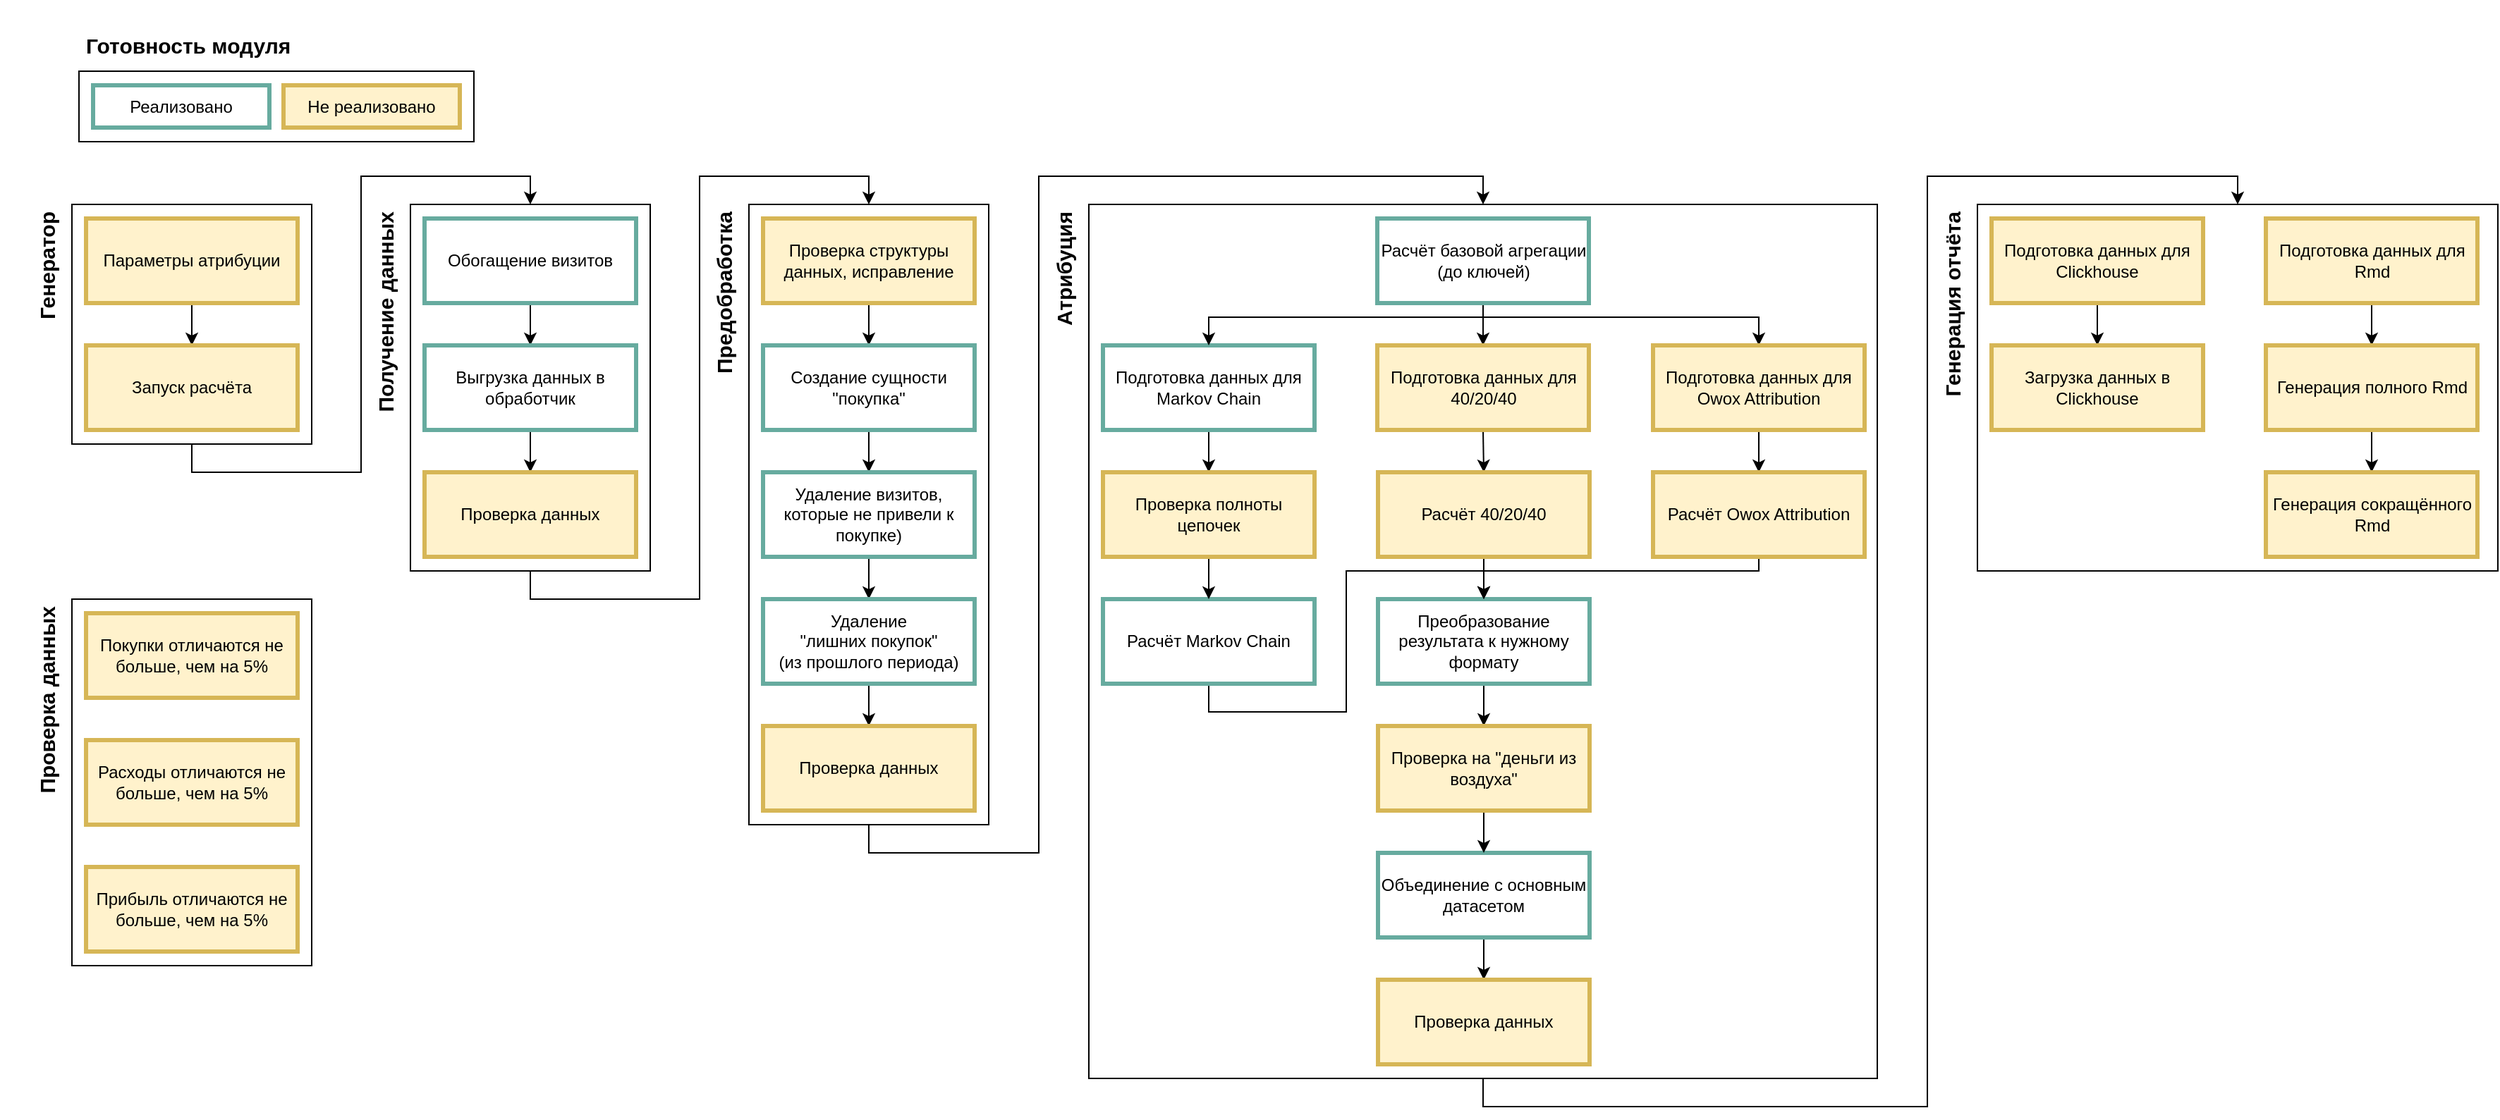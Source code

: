 <mxfile version="11.1.1" type="device"><diagram id="3tvV3ewgeRH3L51LAQ4o" name="Page-1"><mxGraphModel dx="1892" dy="1232" grid="1" gridSize="10" guides="1" tooltips="1" connect="1" arrows="1" fold="1" page="1" pageScale="1" pageWidth="827" pageHeight="1169" math="0" shadow="0"><root><mxCell id="0"/><mxCell id="1" parent="0"/><mxCell id="cCUtR0hWeZI76Yc_2WEN-41" value="" style="rounded=0;whiteSpace=wrap;html=1;" vertex="1" parent="1"><mxGeometry x="80" y="480" width="170" height="260" as="geometry"/></mxCell><mxCell id="cCUtR0hWeZI76Yc_2WEN-42" value="&lt;h1&gt;&lt;span style=&quot;font-size: 15px&quot;&gt;Проверка данных&lt;/span&gt;&lt;/h1&gt;" style="text;html=1;strokeColor=none;fillColor=none;spacing=5;spacingTop=-20;whiteSpace=wrap;overflow=hidden;rounded=0;align=right;rotation=-90;" vertex="1" parent="1"><mxGeometry x="-25" y="545" width="170" height="40" as="geometry"/></mxCell><mxCell id="cCUtR0hWeZI76Yc_2WEN-19" style="edgeStyle=orthogonalEdgeStyle;rounded=0;orthogonalLoop=1;jettySize=auto;html=1;exitX=0.5;exitY=1;exitDx=0;exitDy=0;entryX=0.5;entryY=0;entryDx=0;entryDy=0;" edge="1" parent="1" source="cCUtR0hWeZI76Yc_2WEN-13" target="cCUtR0hWeZI76Yc_2WEN-3"><mxGeometry relative="1" as="geometry"/></mxCell><mxCell id="cCUtR0hWeZI76Yc_2WEN-13" value="" style="rounded=0;whiteSpace=wrap;html=1;" vertex="1" parent="1"><mxGeometry x="320" y="200" width="170" height="260" as="geometry"/></mxCell><mxCell id="cCUtR0hWeZI76Yc_2WEN-16" style="edgeStyle=orthogonalEdgeStyle;rounded=0;orthogonalLoop=1;jettySize=auto;html=1;exitX=0.5;exitY=1;exitDx=0;exitDy=0;" edge="1" parent="1" source="cCUtR0hWeZI76Yc_2WEN-1" target="cCUtR0hWeZI76Yc_2WEN-15"><mxGeometry relative="1" as="geometry"/></mxCell><mxCell id="cCUtR0hWeZI76Yc_2WEN-1" value="Обогащение визитов" style="rounded=0;whiteSpace=wrap;html=1;strokeColor=#67AB9F;strokeWidth=3;" vertex="1" parent="1"><mxGeometry x="330" y="210" width="150" height="60" as="geometry"/></mxCell><mxCell id="cCUtR0hWeZI76Yc_2WEN-28" style="edgeStyle=orthogonalEdgeStyle;rounded=0;orthogonalLoop=1;jettySize=auto;html=1;exitX=0.5;exitY=1;exitDx=0;exitDy=0;entryX=0.5;entryY=0;entryDx=0;entryDy=0;" edge="1" parent="1" source="cCUtR0hWeZI76Yc_2WEN-3" target="cCUtR0hWeZI76Yc_2WEN-24"><mxGeometry relative="1" as="geometry"/></mxCell><mxCell id="cCUtR0hWeZI76Yc_2WEN-3" value="" style="rounded=0;whiteSpace=wrap;html=1;" vertex="1" parent="1"><mxGeometry x="560" y="200" width="170" height="440" as="geometry"/></mxCell><mxCell id="cCUtR0hWeZI76Yc_2WEN-8" style="edgeStyle=orthogonalEdgeStyle;rounded=0;orthogonalLoop=1;jettySize=auto;html=1;entryX=0.5;entryY=0;entryDx=0;entryDy=0;" edge="1" parent="1" source="cCUtR0hWeZI76Yc_2WEN-5" target="cCUtR0hWeZI76Yc_2WEN-7"><mxGeometry relative="1" as="geometry"/></mxCell><mxCell id="cCUtR0hWeZI76Yc_2WEN-5" value="Проверка структуры данных, исправление" style="rounded=0;whiteSpace=wrap;html=1;strokeColor=#d6b656;strokeWidth=3;fillColor=#fff2cc;" vertex="1" parent="1"><mxGeometry x="570" y="210" width="150" height="60" as="geometry"/></mxCell><mxCell id="cCUtR0hWeZI76Yc_2WEN-22" style="edgeStyle=orthogonalEdgeStyle;rounded=0;orthogonalLoop=1;jettySize=auto;html=1;entryX=0.5;entryY=0;entryDx=0;entryDy=0;" edge="1" parent="1" source="cCUtR0hWeZI76Yc_2WEN-7" target="cCUtR0hWeZI76Yc_2WEN-10"><mxGeometry relative="1" as="geometry"/></mxCell><mxCell id="cCUtR0hWeZI76Yc_2WEN-7" value="Создание сущности &quot;покупка&quot;" style="rounded=0;whiteSpace=wrap;html=1;strokeColor=#67AB9F;strokeWidth=3;" vertex="1" parent="1"><mxGeometry x="570" y="300" width="150" height="60" as="geometry"/></mxCell><mxCell id="cCUtR0hWeZI76Yc_2WEN-23" style="edgeStyle=orthogonalEdgeStyle;rounded=0;orthogonalLoop=1;jettySize=auto;html=1;entryX=0.5;entryY=0;entryDx=0;entryDy=0;" edge="1" parent="1" source="cCUtR0hWeZI76Yc_2WEN-10" target="cCUtR0hWeZI76Yc_2WEN-11"><mxGeometry relative="1" as="geometry"/></mxCell><mxCell id="cCUtR0hWeZI76Yc_2WEN-10" value="Удаление визитов, которые не привели к покупке)" style="rounded=0;whiteSpace=wrap;html=1;strokeColor=#67AB9F;strokeWidth=3;" vertex="1" parent="1"><mxGeometry x="570" y="390" width="150" height="60" as="geometry"/></mxCell><mxCell id="cCUtR0hWeZI76Yc_2WEN-32" style="edgeStyle=orthogonalEdgeStyle;rounded=0;orthogonalLoop=1;jettySize=auto;html=1;entryX=0.5;entryY=0;entryDx=0;entryDy=0;" edge="1" parent="1" source="cCUtR0hWeZI76Yc_2WEN-11" target="cCUtR0hWeZI76Yc_2WEN-31"><mxGeometry relative="1" as="geometry"/></mxCell><mxCell id="cCUtR0hWeZI76Yc_2WEN-11" value="Удаление &lt;br&gt;&quot;лишних покупок&quot; &lt;br&gt;(из прошлого периода)" style="rounded=0;whiteSpace=wrap;html=1;strokeColor=#67AB9F;strokeWidth=3;" vertex="1" parent="1"><mxGeometry x="570" y="480" width="150" height="60" as="geometry"/></mxCell><mxCell id="cCUtR0hWeZI76Yc_2WEN-12" value="&lt;h1&gt;&lt;font style=&quot;font-size: 15px&quot;&gt;Предобработка&lt;/font&gt;&lt;/h1&gt;" style="text;html=1;strokeColor=none;fillColor=none;spacing=5;spacingTop=-20;whiteSpace=wrap;overflow=hidden;rounded=0;align=right;rotation=-90;" vertex="1" parent="1"><mxGeometry x="455" y="265" width="170" height="40" as="geometry"/></mxCell><mxCell id="cCUtR0hWeZI76Yc_2WEN-14" value="&lt;h1&gt;&lt;font style=&quot;font-size: 15px&quot;&gt;Получение данных&lt;/font&gt;&lt;/h1&gt;" style="text;html=1;strokeColor=none;fillColor=none;spacing=5;spacingTop=-20;whiteSpace=wrap;overflow=hidden;rounded=0;align=right;rotation=-90;" vertex="1" parent="1"><mxGeometry x="215" y="265" width="170" height="40" as="geometry"/></mxCell><mxCell id="cCUtR0hWeZI76Yc_2WEN-35" style="edgeStyle=orthogonalEdgeStyle;rounded=0;orthogonalLoop=1;jettySize=auto;html=1;exitX=0.5;exitY=1;exitDx=0;exitDy=0;entryX=0.5;entryY=0;entryDx=0;entryDy=0;" edge="1" parent="1" source="cCUtR0hWeZI76Yc_2WEN-15" target="cCUtR0hWeZI76Yc_2WEN-34"><mxGeometry relative="1" as="geometry"/></mxCell><mxCell id="cCUtR0hWeZI76Yc_2WEN-15" value="Выгрузка данных в обработчик" style="rounded=0;whiteSpace=wrap;html=1;strokeWidth=3;strokeColor=#67AB9F;" vertex="1" parent="1"><mxGeometry x="330" y="300" width="150" height="60" as="geometry"/></mxCell><mxCell id="cCUtR0hWeZI76Yc_2WEN-74" style="edgeStyle=orthogonalEdgeStyle;rounded=0;orthogonalLoop=1;jettySize=auto;html=1;exitX=0.5;exitY=1;exitDx=0;exitDy=0;entryX=0.5;entryY=0;entryDx=0;entryDy=0;" edge="1" parent="1" source="cCUtR0hWeZI76Yc_2WEN-24" target="cCUtR0hWeZI76Yc_2WEN-72"><mxGeometry relative="1" as="geometry"/></mxCell><mxCell id="cCUtR0hWeZI76Yc_2WEN-24" value="" style="rounded=0;whiteSpace=wrap;html=1;" vertex="1" parent="1"><mxGeometry x="801" y="200" width="559" height="620" as="geometry"/></mxCell><mxCell id="cCUtR0hWeZI76Yc_2WEN-26" value="&lt;h1&gt;&lt;font style=&quot;font-size: 15px&quot;&gt;Атрибуция&lt;/font&gt;&lt;/h1&gt;" style="text;html=1;strokeColor=none;fillColor=none;spacing=5;spacingTop=-20;whiteSpace=wrap;overflow=hidden;rounded=0;align=right;rotation=-90;" vertex="1" parent="1"><mxGeometry x="696" y="265" width="170" height="40" as="geometry"/></mxCell><mxCell id="cCUtR0hWeZI76Yc_2WEN-76" style="edgeStyle=orthogonalEdgeStyle;rounded=0;orthogonalLoop=1;jettySize=auto;html=1;entryX=0.5;entryY=0;entryDx=0;entryDy=0;" edge="1" parent="1" source="cCUtR0hWeZI76Yc_2WEN-30" target="cCUtR0hWeZI76Yc_2WEN-75"><mxGeometry relative="1" as="geometry"/></mxCell><mxCell id="cCUtR0hWeZI76Yc_2WEN-30" value="Подготовка данных для Markov Chain" style="rounded=0;whiteSpace=wrap;html=1;strokeColor=#67AB9F;strokeWidth=3;" vertex="1" parent="1"><mxGeometry x="811" y="300" width="150" height="60" as="geometry"/></mxCell><mxCell id="cCUtR0hWeZI76Yc_2WEN-31" value="Проверка данных" style="rounded=0;whiteSpace=wrap;html=1;strokeWidth=3;fillColor=#fff2cc;strokeColor=#d6b656;" vertex="1" parent="1"><mxGeometry x="570" y="570" width="150" height="60" as="geometry"/></mxCell><mxCell id="cCUtR0hWeZI76Yc_2WEN-34" value="Проверка данных" style="rounded=0;whiteSpace=wrap;html=1;strokeWidth=3;fillColor=#fff2cc;strokeColor=#d6b656;" vertex="1" parent="1"><mxGeometry x="330" y="390" width="150" height="60" as="geometry"/></mxCell><mxCell id="cCUtR0hWeZI76Yc_2WEN-36" value="" style="rounded=0;whiteSpace=wrap;html=1;strokeColor=#000000;strokeWidth=1;" vertex="1" parent="1"><mxGeometry x="85" y="105.5" width="280" height="50" as="geometry"/></mxCell><mxCell id="cCUtR0hWeZI76Yc_2WEN-37" value="Не реализовано" style="rounded=0;whiteSpace=wrap;html=1;strokeWidth=3;fillColor=#fff2cc;strokeColor=#d6b656;align=center;" vertex="1" parent="1"><mxGeometry x="230" y="115.5" width="125" height="30" as="geometry"/></mxCell><mxCell id="cCUtR0hWeZI76Yc_2WEN-38" value="Реализовано" style="rounded=0;whiteSpace=wrap;html=1;strokeColor=#67AB9F;strokeWidth=3;" vertex="1" parent="1"><mxGeometry x="95" y="115.5" width="125" height="30" as="geometry"/></mxCell><mxCell id="cCUtR0hWeZI76Yc_2WEN-40" value="Покупки отличаются не больше, чем на 5%" style="rounded=0;whiteSpace=wrap;html=1;strokeWidth=3;fillColor=#fff2cc;strokeColor=#d6b656;" vertex="1" parent="1"><mxGeometry x="90" y="490" width="150" height="60" as="geometry"/></mxCell><mxCell id="cCUtR0hWeZI76Yc_2WEN-43" value="Расходы отличаются не больше, чем на 5%" style="rounded=0;whiteSpace=wrap;html=1;strokeWidth=3;fillColor=#fff2cc;strokeColor=#d6b656;" vertex="1" parent="1"><mxGeometry x="90" y="580" width="150" height="60" as="geometry"/></mxCell><mxCell id="cCUtR0hWeZI76Yc_2WEN-44" value="Прибыль отличаются не больше, чем на 5%" style="rounded=0;whiteSpace=wrap;html=1;strokeWidth=3;fillColor=#fff2cc;strokeColor=#d6b656;" vertex="1" parent="1"><mxGeometry x="90" y="670" width="150" height="60" as="geometry"/></mxCell><mxCell id="cCUtR0hWeZI76Yc_2WEN-78" style="edgeStyle=orthogonalEdgeStyle;rounded=0;orthogonalLoop=1;jettySize=auto;html=1;exitX=0.5;exitY=1;exitDx=0;exitDy=0;entryX=0.5;entryY=0;entryDx=0;entryDy=0;" edge="1" parent="1" source="cCUtR0hWeZI76Yc_2WEN-45" target="cCUtR0hWeZI76Yc_2WEN-46"><mxGeometry relative="1" as="geometry"/></mxCell><mxCell id="cCUtR0hWeZI76Yc_2WEN-45" value="Расчёт Markov Chain" style="rounded=0;whiteSpace=wrap;html=1;strokeWidth=3;strokeColor=#67AB9F;" vertex="1" parent="1"><mxGeometry x="811" y="480" width="150" height="60" as="geometry"/></mxCell><mxCell id="cCUtR0hWeZI76Yc_2WEN-82" style="edgeStyle=orthogonalEdgeStyle;rounded=0;orthogonalLoop=1;jettySize=auto;html=1;entryX=0.5;entryY=0;entryDx=0;entryDy=0;" edge="1" parent="1" source="cCUtR0hWeZI76Yc_2WEN-46" target="cCUtR0hWeZI76Yc_2WEN-79"><mxGeometry relative="1" as="geometry"/></mxCell><mxCell id="cCUtR0hWeZI76Yc_2WEN-46" value="Преобразование результата к нужному формату" style="rounded=0;whiteSpace=wrap;html=1;strokeWidth=3;strokeColor=#67AB9F;" vertex="1" parent="1"><mxGeometry x="1006" y="480" width="150" height="60" as="geometry"/></mxCell><mxCell id="cCUtR0hWeZI76Yc_2WEN-80" style="edgeStyle=orthogonalEdgeStyle;rounded=0;orthogonalLoop=1;jettySize=auto;html=1;entryX=0.5;entryY=0;entryDx=0;entryDy=0;" edge="1" parent="1" source="cCUtR0hWeZI76Yc_2WEN-49" target="cCUtR0hWeZI76Yc_2WEN-66"><mxGeometry relative="1" as="geometry"/></mxCell><mxCell id="cCUtR0hWeZI76Yc_2WEN-49" value="Объединение с основным датасетом" style="rounded=0;whiteSpace=wrap;html=1;strokeWidth=3;strokeColor=#67AB9F;" vertex="1" parent="1"><mxGeometry x="1006" y="660" width="150" height="60" as="geometry"/></mxCell><mxCell id="cCUtR0hWeZI76Yc_2WEN-58" style="edgeStyle=orthogonalEdgeStyle;rounded=0;orthogonalLoop=1;jettySize=auto;html=1;entryX=0.5;entryY=0;entryDx=0;entryDy=0;" edge="1" parent="1" source="cCUtR0hWeZI76Yc_2WEN-50" target="cCUtR0hWeZI76Yc_2WEN-54"><mxGeometry relative="1" as="geometry"/></mxCell><mxCell id="cCUtR0hWeZI76Yc_2WEN-93" style="edgeStyle=orthogonalEdgeStyle;rounded=0;orthogonalLoop=1;jettySize=auto;html=1;exitX=0.5;exitY=1;exitDx=0;exitDy=0;entryX=0.5;entryY=0;entryDx=0;entryDy=0;" edge="1" parent="1" source="cCUtR0hWeZI76Yc_2WEN-50" target="cCUtR0hWeZI76Yc_2WEN-56"><mxGeometry relative="1" as="geometry"><Array as="points"><mxPoint x="1080" y="280"/><mxPoint x="1276" y="280"/></Array></mxGeometry></mxCell><mxCell id="cCUtR0hWeZI76Yc_2WEN-94" style="edgeStyle=orthogonalEdgeStyle;rounded=0;orthogonalLoop=1;jettySize=auto;html=1;exitX=0.5;exitY=1;exitDx=0;exitDy=0;entryX=0.5;entryY=0;entryDx=0;entryDy=0;" edge="1" parent="1" source="cCUtR0hWeZI76Yc_2WEN-50" target="cCUtR0hWeZI76Yc_2WEN-30"><mxGeometry relative="1" as="geometry"><Array as="points"><mxPoint x="1080" y="280"/><mxPoint x="886" y="280"/></Array></mxGeometry></mxCell><mxCell id="cCUtR0hWeZI76Yc_2WEN-50" value="Расчёт базовой агрегации (до ключей)" style="rounded=0;whiteSpace=wrap;html=1;strokeWidth=3;strokeColor=#67AB9F;" vertex="1" parent="1"><mxGeometry x="1005.5" y="210" width="150" height="60" as="geometry"/></mxCell><mxCell id="cCUtR0hWeZI76Yc_2WEN-59" style="edgeStyle=orthogonalEdgeStyle;rounded=0;orthogonalLoop=1;jettySize=auto;html=1;exitX=0.5;exitY=1;exitDx=0;exitDy=0;entryX=0.5;entryY=0;entryDx=0;entryDy=0;" edge="1" parent="1" source="cCUtR0hWeZI76Yc_2WEN-54" target="cCUtR0hWeZI76Yc_2WEN-55"><mxGeometry relative="1" as="geometry"/></mxCell><mxCell id="cCUtR0hWeZI76Yc_2WEN-54" value="Подготовка данных для 40/20/40" style="rounded=0;whiteSpace=wrap;html=1;strokeColor=#d6b656;strokeWidth=3;fillColor=#fff2cc;" vertex="1" parent="1"><mxGeometry x="1005.5" y="300" width="150" height="60" as="geometry"/></mxCell><mxCell id="cCUtR0hWeZI76Yc_2WEN-60" style="edgeStyle=orthogonalEdgeStyle;rounded=0;orthogonalLoop=1;jettySize=auto;html=1;exitX=0.5;exitY=1;exitDx=0;exitDy=0;entryX=0.5;entryY=0;entryDx=0;entryDy=0;" edge="1" parent="1" source="cCUtR0hWeZI76Yc_2WEN-55" target="cCUtR0hWeZI76Yc_2WEN-46"><mxGeometry relative="1" as="geometry"/></mxCell><mxCell id="cCUtR0hWeZI76Yc_2WEN-55" value="Расчёт 40/20/40" style="rounded=0;whiteSpace=wrap;html=1;strokeWidth=3;strokeColor=#d6b656;fillColor=#fff2cc;" vertex="1" parent="1"><mxGeometry x="1006" y="390" width="150" height="60" as="geometry"/></mxCell><mxCell id="cCUtR0hWeZI76Yc_2WEN-62" style="edgeStyle=orthogonalEdgeStyle;rounded=0;orthogonalLoop=1;jettySize=auto;html=1;exitX=0.5;exitY=1;exitDx=0;exitDy=0;entryX=0.5;entryY=0;entryDx=0;entryDy=0;" edge="1" parent="1" source="cCUtR0hWeZI76Yc_2WEN-56" target="cCUtR0hWeZI76Yc_2WEN-57"><mxGeometry relative="1" as="geometry"/></mxCell><mxCell id="cCUtR0hWeZI76Yc_2WEN-56" value="Подготовка данных для Owox Attribution" style="rounded=0;whiteSpace=wrap;html=1;strokeColor=#d6b656;strokeWidth=3;fillColor=#fff2cc;" vertex="1" parent="1"><mxGeometry x="1201" y="300" width="150" height="60" as="geometry"/></mxCell><mxCell id="cCUtR0hWeZI76Yc_2WEN-63" style="edgeStyle=orthogonalEdgeStyle;rounded=0;orthogonalLoop=1;jettySize=auto;html=1;exitX=0.5;exitY=1;exitDx=0;exitDy=0;entryX=0.5;entryY=0;entryDx=0;entryDy=0;" edge="1" parent="1" source="cCUtR0hWeZI76Yc_2WEN-57" target="cCUtR0hWeZI76Yc_2WEN-46"><mxGeometry relative="1" as="geometry"><Array as="points"><mxPoint x="1206" y="460"/><mxPoint x="1046" y="460"/></Array></mxGeometry></mxCell><mxCell id="cCUtR0hWeZI76Yc_2WEN-57" value="Расчёт Owox Attribution" style="rounded=0;whiteSpace=wrap;html=1;strokeWidth=3;strokeColor=#d6b656;fillColor=#fff2cc;" vertex="1" parent="1"><mxGeometry x="1201" y="390" width="150" height="60" as="geometry"/></mxCell><mxCell id="cCUtR0hWeZI76Yc_2WEN-66" value="Проверка данных" style="rounded=0;whiteSpace=wrap;html=1;strokeWidth=3;fillColor=#fff2cc;strokeColor=#d6b656;" vertex="1" parent="1"><mxGeometry x="1006" y="750" width="150" height="60" as="geometry"/></mxCell><mxCell id="cCUtR0hWeZI76Yc_2WEN-68" value="&lt;h1&gt;&lt;span style=&quot;font-size: 15px&quot;&gt;Готовность модуля&lt;/span&gt;&lt;/h1&gt;" style="text;html=1;strokeColor=none;fillColor=none;spacing=5;spacingTop=-20;whiteSpace=wrap;overflow=hidden;rounded=0;align=left;rotation=0;" vertex="1" parent="1"><mxGeometry x="85" y="65" width="170" height="40" as="geometry"/></mxCell><mxCell id="cCUtR0hWeZI76Yc_2WEN-72" value="" style="rounded=0;whiteSpace=wrap;html=1;" vertex="1" parent="1"><mxGeometry x="1431" y="200" width="369" height="260" as="geometry"/></mxCell><mxCell id="cCUtR0hWeZI76Yc_2WEN-73" value="&lt;h1&gt;&lt;font style=&quot;font-size: 15px&quot;&gt;Генерация отчёта&lt;/font&gt;&lt;/h1&gt;" style="text;html=1;strokeColor=none;fillColor=none;spacing=5;spacingTop=-20;whiteSpace=wrap;overflow=hidden;rounded=0;align=right;rotation=-90;" vertex="1" parent="1"><mxGeometry x="1326" y="265" width="170" height="40" as="geometry"/></mxCell><mxCell id="cCUtR0hWeZI76Yc_2WEN-77" style="edgeStyle=orthogonalEdgeStyle;rounded=0;orthogonalLoop=1;jettySize=auto;html=1;exitX=0.5;exitY=1;exitDx=0;exitDy=0;entryX=0.5;entryY=0;entryDx=0;entryDy=0;" edge="1" parent="1" source="cCUtR0hWeZI76Yc_2WEN-75" target="cCUtR0hWeZI76Yc_2WEN-45"><mxGeometry relative="1" as="geometry"/></mxCell><mxCell id="cCUtR0hWeZI76Yc_2WEN-75" value="Проверка полноты цепочек" style="rounded=0;whiteSpace=wrap;html=1;strokeWidth=3;fillColor=#fff2cc;strokeColor=#d6b656;" vertex="1" parent="1"><mxGeometry x="811" y="390" width="150" height="60" as="geometry"/></mxCell><mxCell id="cCUtR0hWeZI76Yc_2WEN-83" style="edgeStyle=orthogonalEdgeStyle;rounded=0;orthogonalLoop=1;jettySize=auto;html=1;exitX=0.5;exitY=1;exitDx=0;exitDy=0;entryX=0.5;entryY=0;entryDx=0;entryDy=0;" edge="1" parent="1" source="cCUtR0hWeZI76Yc_2WEN-79" target="cCUtR0hWeZI76Yc_2WEN-49"><mxGeometry relative="1" as="geometry"/></mxCell><mxCell id="cCUtR0hWeZI76Yc_2WEN-79" value="Проверка на &quot;деньги из воздуха&quot;" style="rounded=0;whiteSpace=wrap;html=1;strokeWidth=3;strokeColor=#d6b656;fillColor=#fff2cc;" vertex="1" parent="1"><mxGeometry x="1006" y="570" width="150" height="60" as="geometry"/></mxCell><mxCell id="cCUtR0hWeZI76Yc_2WEN-86" style="edgeStyle=orthogonalEdgeStyle;rounded=0;orthogonalLoop=1;jettySize=auto;html=1;exitX=0.5;exitY=1;exitDx=0;exitDy=0;" edge="1" parent="1" source="cCUtR0hWeZI76Yc_2WEN-84" target="cCUtR0hWeZI76Yc_2WEN-85"><mxGeometry relative="1" as="geometry"/></mxCell><mxCell id="cCUtR0hWeZI76Yc_2WEN-84" value="Подготовка данных для Clickhouse" style="rounded=0;whiteSpace=wrap;html=1;strokeWidth=3;strokeColor=#d6b656;fillColor=#fff2cc;" vertex="1" parent="1"><mxGeometry x="1441" y="210" width="150" height="60" as="geometry"/></mxCell><mxCell id="cCUtR0hWeZI76Yc_2WEN-85" value="Загрузка данных в Clickhouse" style="rounded=0;whiteSpace=wrap;html=1;strokeWidth=3;strokeColor=#d6b656;fillColor=#fff2cc;" vertex="1" parent="1"><mxGeometry x="1441" y="300" width="150" height="60" as="geometry"/></mxCell><mxCell id="cCUtR0hWeZI76Yc_2WEN-91" style="edgeStyle=orthogonalEdgeStyle;rounded=0;orthogonalLoop=1;jettySize=auto;html=1;entryX=0.5;entryY=0;entryDx=0;entryDy=0;" edge="1" parent="1" source="cCUtR0hWeZI76Yc_2WEN-87" target="cCUtR0hWeZI76Yc_2WEN-89"><mxGeometry relative="1" as="geometry"/></mxCell><mxCell id="cCUtR0hWeZI76Yc_2WEN-87" value="Подготовка данных для Rmd" style="rounded=0;whiteSpace=wrap;html=1;strokeColor=#d6b656;strokeWidth=3;fillColor=#fff2cc;" vertex="1" parent="1"><mxGeometry x="1635.5" y="210" width="150" height="60" as="geometry"/></mxCell><mxCell id="cCUtR0hWeZI76Yc_2WEN-92" style="edgeStyle=orthogonalEdgeStyle;rounded=0;orthogonalLoop=1;jettySize=auto;html=1;entryX=0.5;entryY=0;entryDx=0;entryDy=0;" edge="1" parent="1" source="cCUtR0hWeZI76Yc_2WEN-89" target="cCUtR0hWeZI76Yc_2WEN-90"><mxGeometry relative="1" as="geometry"/></mxCell><mxCell id="cCUtR0hWeZI76Yc_2WEN-89" value="Генерация полного Rmd" style="rounded=0;whiteSpace=wrap;html=1;strokeColor=#d6b656;strokeWidth=3;fillColor=#fff2cc;" vertex="1" parent="1"><mxGeometry x="1635.5" y="300" width="150" height="60" as="geometry"/></mxCell><mxCell id="cCUtR0hWeZI76Yc_2WEN-90" value="Генерация сокращённого Rmd" style="rounded=0;whiteSpace=wrap;html=1;strokeColor=#d6b656;strokeWidth=3;fillColor=#fff2cc;" vertex="1" parent="1"><mxGeometry x="1635.5" y="390" width="150" height="60" as="geometry"/></mxCell><mxCell id="cCUtR0hWeZI76Yc_2WEN-102" style="edgeStyle=orthogonalEdgeStyle;rounded=0;orthogonalLoop=1;jettySize=auto;html=1;exitX=0.5;exitY=1;exitDx=0;exitDy=0;entryX=0.5;entryY=0;entryDx=0;entryDy=0;" edge="1" parent="1" source="cCUtR0hWeZI76Yc_2WEN-95" target="cCUtR0hWeZI76Yc_2WEN-13"><mxGeometry relative="1" as="geometry"/></mxCell><mxCell id="cCUtR0hWeZI76Yc_2WEN-95" value="" style="rounded=0;whiteSpace=wrap;html=1;" vertex="1" parent="1"><mxGeometry x="80" y="200" width="170" height="170" as="geometry"/></mxCell><mxCell id="cCUtR0hWeZI76Yc_2WEN-96" value="&lt;h1&gt;&lt;span style=&quot;font-size: 15px&quot;&gt;Генератор&lt;/span&gt;&lt;/h1&gt;" style="text;html=1;strokeColor=none;fillColor=none;spacing=5;spacingTop=-20;whiteSpace=wrap;overflow=hidden;rounded=0;align=right;rotation=-90;" vertex="1" parent="1"><mxGeometry x="-25" y="265" width="170" height="40" as="geometry"/></mxCell><mxCell id="cCUtR0hWeZI76Yc_2WEN-100" style="edgeStyle=orthogonalEdgeStyle;rounded=0;orthogonalLoop=1;jettySize=auto;html=1;exitX=0.5;exitY=1;exitDx=0;exitDy=0;entryX=0.5;entryY=0;entryDx=0;entryDy=0;" edge="1" parent="1" source="cCUtR0hWeZI76Yc_2WEN-97" target="cCUtR0hWeZI76Yc_2WEN-98"><mxGeometry relative="1" as="geometry"/></mxCell><mxCell id="cCUtR0hWeZI76Yc_2WEN-97" value="Параметры атрибуции" style="rounded=0;whiteSpace=wrap;html=1;strokeWidth=3;fillColor=#fff2cc;strokeColor=#d6b656;" vertex="1" parent="1"><mxGeometry x="90" y="210" width="150" height="60" as="geometry"/></mxCell><mxCell id="cCUtR0hWeZI76Yc_2WEN-98" value="Запуск расчёта" style="rounded=0;whiteSpace=wrap;html=1;strokeWidth=3;fillColor=#fff2cc;strokeColor=#d6b656;" vertex="1" parent="1"><mxGeometry x="90" y="300" width="150" height="60" as="geometry"/></mxCell></root></mxGraphModel></diagram></mxfile>